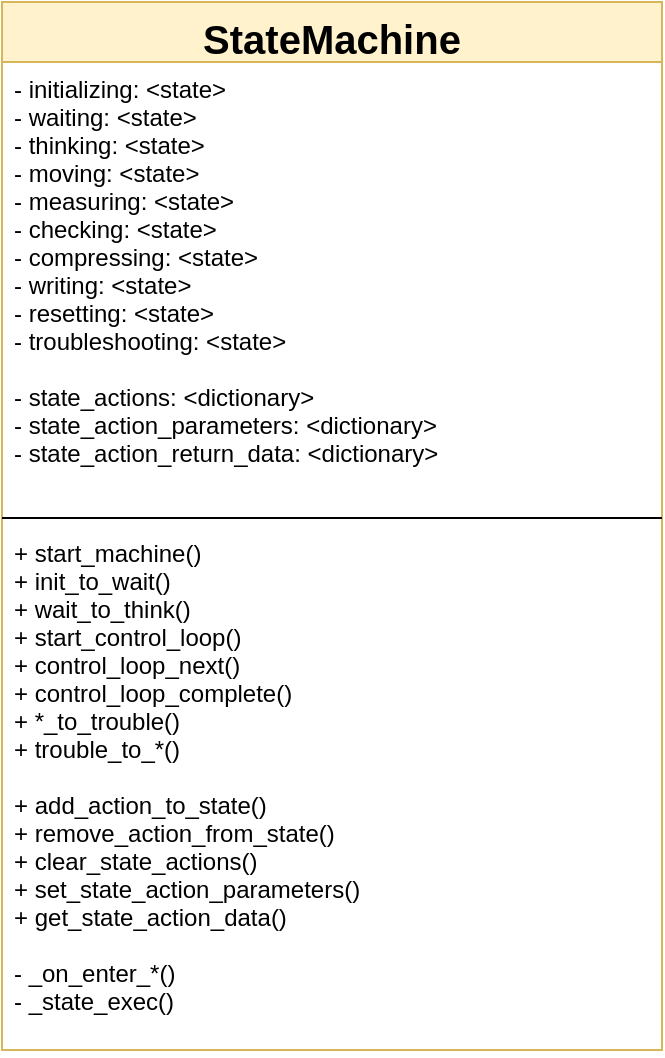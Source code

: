 <mxfile version="14.6.13" type="device"><diagram id="p2p9KCvmB6rzNsNKsgMM" name="Page-1"><mxGraphModel dx="4155" dy="2155" grid="1" gridSize="10" guides="1" tooltips="1" connect="1" arrows="1" fold="1" page="1" pageScale="1" pageWidth="1920" pageHeight="1200" math="0" shadow="0"><root><mxCell id="0"/><mxCell id="1" parent="0"/><mxCell id="9FH8jbRicncrtkh7Cp7M-1" value="StateMachine" style="swimlane;fontStyle=1;align=center;verticalAlign=top;childLayout=stackLayout;horizontal=1;startSize=30;horizontalStack=0;resizeParent=1;resizeParentMax=0;resizeLast=0;collapsible=1;marginBottom=0;fillColor=#fff2cc;strokeColor=#d6b656;fontSize=20;" parent="1" vertex="1"><mxGeometry x="795" y="338" width="330" height="524" as="geometry"/></mxCell><mxCell id="9FH8jbRicncrtkh7Cp7M-2" value="- initializing: &lt;state&gt;&#10;- waiting: &lt;state&gt;&#10;- thinking: &lt;state&gt;&#10;- moving: &lt;state&gt;&#10;- measuring: &lt;state&gt;&#10;- checking: &lt;state&gt;&#10;- compressing: &lt;state&gt;&#10;- writing: &lt;state&gt;&#10;- resetting: &lt;state&gt;&#10;- troubleshooting: &lt;state&gt;&#10;&#10;- state_actions: &lt;dictionary&gt;&#10;- state_action_parameters: &lt;dictionary&gt;&#10;- state_action_return_data: &lt;dictionary&gt;" style="text;strokeColor=none;fillColor=none;align=left;verticalAlign=top;spacingLeft=4;spacingRight=4;overflow=hidden;rotatable=0;points=[[0,0.5],[1,0.5]];portConstraint=eastwest;" parent="9FH8jbRicncrtkh7Cp7M-1" vertex="1"><mxGeometry y="30" width="330" height="224" as="geometry"/></mxCell><mxCell id="9FH8jbRicncrtkh7Cp7M-3" value="" style="line;strokeWidth=1;fillColor=none;align=left;verticalAlign=middle;spacingTop=-1;spacingLeft=3;spacingRight=3;rotatable=0;labelPosition=right;points=[];portConstraint=eastwest;" parent="9FH8jbRicncrtkh7Cp7M-1" vertex="1"><mxGeometry y="254" width="330" height="8" as="geometry"/></mxCell><mxCell id="9FH8jbRicncrtkh7Cp7M-4" value="+ start_machine()&#10;+ init_to_wait()&#10;+ wait_to_think()&#10;+ start_control_loop()&#10;+ control_loop_next()&#10;+ control_loop_complete()&#10;+ *_to_trouble()&#10;+ trouble_to_*()&#10;&#10;+ add_action_to_state()&#10;+ remove_action_from_state()&#10;+ clear_state_actions()&#10;+ set_state_action_parameters()&#10;+ get_state_action_data()&#10;&#10;- _on_enter_*()&#10;- _state_exec()" style="text;strokeColor=none;fillColor=none;align=left;verticalAlign=top;spacingLeft=4;spacingRight=4;overflow=hidden;rotatable=0;points=[[0,0.5],[1,0.5]];portConstraint=eastwest;" parent="9FH8jbRicncrtkh7Cp7M-1" vertex="1"><mxGeometry y="262" width="330" height="262" as="geometry"/></mxCell></root></mxGraphModel></diagram></mxfile>